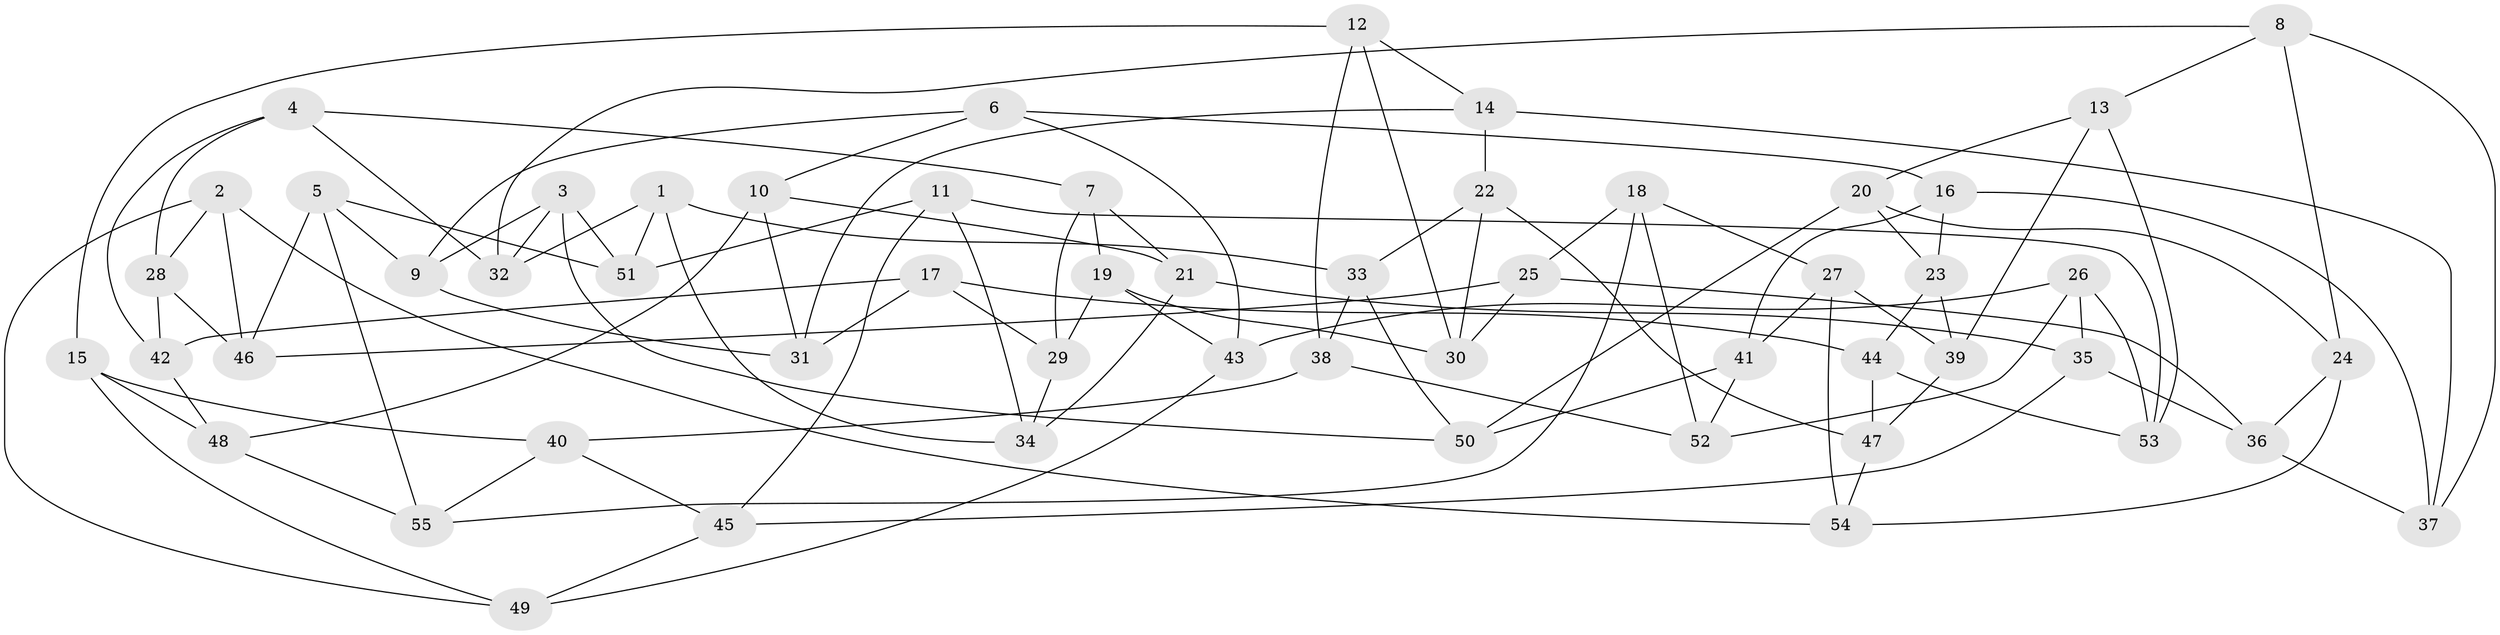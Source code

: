 // Generated by graph-tools (version 1.1) at 2025/50/03/09/25 03:50:55]
// undirected, 55 vertices, 110 edges
graph export_dot {
graph [start="1"]
  node [color=gray90,style=filled];
  1;
  2;
  3;
  4;
  5;
  6;
  7;
  8;
  9;
  10;
  11;
  12;
  13;
  14;
  15;
  16;
  17;
  18;
  19;
  20;
  21;
  22;
  23;
  24;
  25;
  26;
  27;
  28;
  29;
  30;
  31;
  32;
  33;
  34;
  35;
  36;
  37;
  38;
  39;
  40;
  41;
  42;
  43;
  44;
  45;
  46;
  47;
  48;
  49;
  50;
  51;
  52;
  53;
  54;
  55;
  1 -- 33;
  1 -- 34;
  1 -- 51;
  1 -- 32;
  2 -- 49;
  2 -- 46;
  2 -- 54;
  2 -- 28;
  3 -- 32;
  3 -- 51;
  3 -- 9;
  3 -- 50;
  4 -- 7;
  4 -- 28;
  4 -- 32;
  4 -- 42;
  5 -- 46;
  5 -- 51;
  5 -- 9;
  5 -- 55;
  6 -- 9;
  6 -- 43;
  6 -- 10;
  6 -- 16;
  7 -- 21;
  7 -- 19;
  7 -- 29;
  8 -- 13;
  8 -- 37;
  8 -- 24;
  8 -- 32;
  9 -- 31;
  10 -- 48;
  10 -- 31;
  10 -- 21;
  11 -- 53;
  11 -- 51;
  11 -- 45;
  11 -- 34;
  12 -- 38;
  12 -- 15;
  12 -- 14;
  12 -- 30;
  13 -- 53;
  13 -- 39;
  13 -- 20;
  14 -- 37;
  14 -- 22;
  14 -- 31;
  15 -- 40;
  15 -- 49;
  15 -- 48;
  16 -- 23;
  16 -- 37;
  16 -- 41;
  17 -- 31;
  17 -- 44;
  17 -- 29;
  17 -- 42;
  18 -- 52;
  18 -- 25;
  18 -- 27;
  18 -- 55;
  19 -- 30;
  19 -- 29;
  19 -- 43;
  20 -- 50;
  20 -- 24;
  20 -- 23;
  21 -- 35;
  21 -- 34;
  22 -- 33;
  22 -- 30;
  22 -- 47;
  23 -- 39;
  23 -- 44;
  24 -- 54;
  24 -- 36;
  25 -- 30;
  25 -- 46;
  25 -- 36;
  26 -- 43;
  26 -- 35;
  26 -- 53;
  26 -- 52;
  27 -- 54;
  27 -- 41;
  27 -- 39;
  28 -- 46;
  28 -- 42;
  29 -- 34;
  33 -- 50;
  33 -- 38;
  35 -- 36;
  35 -- 45;
  36 -- 37;
  38 -- 40;
  38 -- 52;
  39 -- 47;
  40 -- 45;
  40 -- 55;
  41 -- 50;
  41 -- 52;
  42 -- 48;
  43 -- 49;
  44 -- 47;
  44 -- 53;
  45 -- 49;
  47 -- 54;
  48 -- 55;
}
